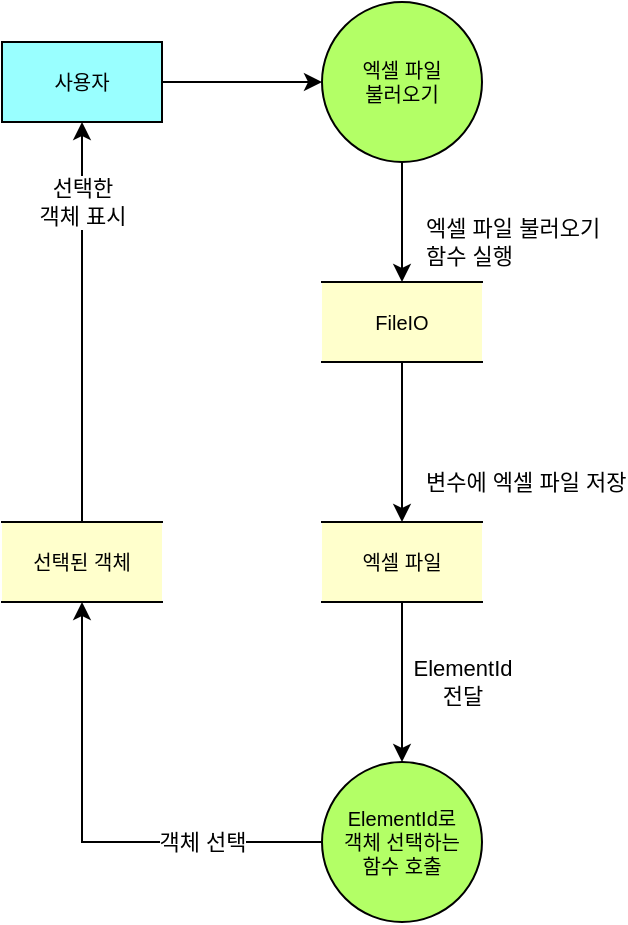 <mxfile version="21.2.8" type="device">
  <diagram name="Page-1" id="5d7acffa-a066-3a61-03fe-96351882024d">
    <mxGraphModel dx="1182" dy="689" grid="1" gridSize="10" guides="1" tooltips="1" connect="1" arrows="1" fold="1" page="1" pageScale="1" pageWidth="1100" pageHeight="850" background="#ffffff" math="0" shadow="0">
      <root>
        <mxCell id="0" />
        <mxCell id="1" parent="0" />
        <mxCell id="gDSiTNjPnZTbpuiKIzcf-4" value="엑셀 파일" style="shape=partialRectangle;whiteSpace=wrap;html=1;left=0;right=0;fillColor=#FFFFCC;fontSize=10;" vertex="1" parent="1">
          <mxGeometry x="240" y="320" width="80" height="40" as="geometry" />
        </mxCell>
        <mxCell id="gDSiTNjPnZTbpuiKIzcf-5" value="사용자" style="rounded=0;whiteSpace=wrap;html=1;fillColor=#99FFFF;fontSize=10;" vertex="1" parent="1">
          <mxGeometry x="80" y="80" width="80" height="40" as="geometry" />
        </mxCell>
        <mxCell id="gDSiTNjPnZTbpuiKIzcf-6" value="엑셀 파일&lt;br style=&quot;font-size: 10px;&quot;&gt;불러오기" style="ellipse;whiteSpace=wrap;html=1;aspect=fixed;fillColor=#B3FF66;fontSize=10;" vertex="1" parent="1">
          <mxGeometry x="240" y="60" width="80" height="80" as="geometry" />
        </mxCell>
        <mxCell id="gDSiTNjPnZTbpuiKIzcf-7" value="FileIO" style="shape=partialRectangle;whiteSpace=wrap;html=1;left=0;right=0;fillColor=#FFFFCC;fontSize=10;" vertex="1" parent="1">
          <mxGeometry x="240" y="200" width="80" height="40" as="geometry" />
        </mxCell>
        <mxCell id="gDSiTNjPnZTbpuiKIzcf-8" value="" style="endArrow=classic;html=1;rounded=0;exitX=1;exitY=0.5;exitDx=0;exitDy=0;entryX=0;entryY=0.5;entryDx=0;entryDy=0;" edge="1" parent="1" source="gDSiTNjPnZTbpuiKIzcf-5" target="gDSiTNjPnZTbpuiKIzcf-6">
          <mxGeometry width="50" height="50" relative="1" as="geometry">
            <mxPoint x="200" y="230" as="sourcePoint" />
            <mxPoint x="250" y="180" as="targetPoint" />
          </mxGeometry>
        </mxCell>
        <mxCell id="gDSiTNjPnZTbpuiKIzcf-9" value="" style="endArrow=classic;html=1;rounded=0;exitX=0.5;exitY=1;exitDx=0;exitDy=0;entryX=0.5;entryY=0;entryDx=0;entryDy=0;" edge="1" parent="1" source="gDSiTNjPnZTbpuiKIzcf-6" target="gDSiTNjPnZTbpuiKIzcf-7">
          <mxGeometry width="50" height="50" relative="1" as="geometry">
            <mxPoint x="370" y="200" as="sourcePoint" />
            <mxPoint x="390" y="110" as="targetPoint" />
          </mxGeometry>
        </mxCell>
        <mxCell id="gDSiTNjPnZTbpuiKIzcf-13" value="엑셀 파일 불러오기&lt;br&gt;함수 실행" style="edgeLabel;html=1;align=left;verticalAlign=middle;resizable=0;points=[];" vertex="1" connectable="0" parent="gDSiTNjPnZTbpuiKIzcf-9">
          <mxGeometry x="-0.367" y="1" relative="1" as="geometry">
            <mxPoint x="9" y="21" as="offset" />
          </mxGeometry>
        </mxCell>
        <mxCell id="gDSiTNjPnZTbpuiKIzcf-12" value="" style="endArrow=classic;html=1;rounded=0;exitX=0.5;exitY=1;exitDx=0;exitDy=0;entryX=0.5;entryY=0;entryDx=0;entryDy=0;" edge="1" parent="1" source="gDSiTNjPnZTbpuiKIzcf-7" target="gDSiTNjPnZTbpuiKIzcf-4">
          <mxGeometry width="50" height="50" relative="1" as="geometry">
            <mxPoint x="380" y="300" as="sourcePoint" />
            <mxPoint x="430" y="250" as="targetPoint" />
          </mxGeometry>
        </mxCell>
        <mxCell id="gDSiTNjPnZTbpuiKIzcf-15" value="변수에 엑셀 파일 저장" style="edgeLabel;html=1;align=left;verticalAlign=middle;resizable=0;points=[];" vertex="1" connectable="0" parent="1">
          <mxGeometry x="290" y="299.997" as="geometry" />
        </mxCell>
        <mxCell id="gDSiTNjPnZTbpuiKIzcf-16" value="" style="endArrow=classic;html=1;rounded=0;exitX=0.5;exitY=1;exitDx=0;exitDy=0;entryX=0.5;entryY=0;entryDx=0;entryDy=0;" edge="1" parent="1" source="gDSiTNjPnZTbpuiKIzcf-4" target="gDSiTNjPnZTbpuiKIzcf-20">
          <mxGeometry width="50" height="50" relative="1" as="geometry">
            <mxPoint x="410" y="400" as="sourcePoint" />
            <mxPoint x="440" y="340" as="targetPoint" />
          </mxGeometry>
        </mxCell>
        <mxCell id="gDSiTNjPnZTbpuiKIzcf-19" value="ElementId&lt;br&gt;전달" style="edgeLabel;html=1;align=center;verticalAlign=middle;resizable=0;points=[];" vertex="1" connectable="0" parent="gDSiTNjPnZTbpuiKIzcf-16">
          <mxGeometry x="-0.148" y="1" relative="1" as="geometry">
            <mxPoint x="29" y="6" as="offset" />
          </mxGeometry>
        </mxCell>
        <mxCell id="gDSiTNjPnZTbpuiKIzcf-20" value="ElementId로&lt;br&gt;객체 선택하는&lt;br style=&quot;font-size: 10px;&quot;&gt;함수 호출" style="ellipse;whiteSpace=wrap;html=1;aspect=fixed;fillColor=#B3FF66;fontSize=10;" vertex="1" parent="1">
          <mxGeometry x="240" y="440" width="80" height="80" as="geometry" />
        </mxCell>
        <mxCell id="gDSiTNjPnZTbpuiKIzcf-23" value="" style="endArrow=classic;html=1;rounded=0;entryX=0.5;entryY=1;entryDx=0;entryDy=0;exitX=0;exitY=0.5;exitDx=0;exitDy=0;" edge="1" parent="1" source="gDSiTNjPnZTbpuiKIzcf-20" target="gDSiTNjPnZTbpuiKIzcf-24">
          <mxGeometry width="50" height="50" relative="1" as="geometry">
            <mxPoint x="130" y="450" as="sourcePoint" />
            <mxPoint x="180" y="400" as="targetPoint" />
            <Array as="points">
              <mxPoint x="120" y="480" />
            </Array>
          </mxGeometry>
        </mxCell>
        <mxCell id="gDSiTNjPnZTbpuiKIzcf-24" value="선택된 객체" style="shape=partialRectangle;whiteSpace=wrap;html=1;left=0;right=0;fillColor=#FFFFCC;fontSize=10;" vertex="1" parent="1">
          <mxGeometry x="80" y="320" width="80" height="40" as="geometry" />
        </mxCell>
        <mxCell id="gDSiTNjPnZTbpuiKIzcf-25" value="" style="endArrow=classic;html=1;rounded=0;exitX=0.5;exitY=0;exitDx=0;exitDy=0;entryX=0.5;entryY=1;entryDx=0;entryDy=0;" edge="1" parent="1" source="gDSiTNjPnZTbpuiKIzcf-24" target="gDSiTNjPnZTbpuiKIzcf-5">
          <mxGeometry width="50" height="50" relative="1" as="geometry">
            <mxPoint x="130" y="240" as="sourcePoint" />
            <mxPoint x="150" y="160" as="targetPoint" />
          </mxGeometry>
        </mxCell>
        <mxCell id="gDSiTNjPnZTbpuiKIzcf-26" value="객체 선택" style="edgeLabel;html=1;align=center;verticalAlign=middle;resizable=0;points=[];" vertex="1" connectable="0" parent="1">
          <mxGeometry x="180" y="479.996" as="geometry" />
        </mxCell>
        <mxCell id="gDSiTNjPnZTbpuiKIzcf-27" value="선택한&lt;br&gt;객체 표시" style="edgeLabel;html=1;align=center;verticalAlign=middle;resizable=0;points=[];" vertex="1" connectable="0" parent="1">
          <mxGeometry x="120" y="159.996" as="geometry" />
        </mxCell>
      </root>
    </mxGraphModel>
  </diagram>
</mxfile>
